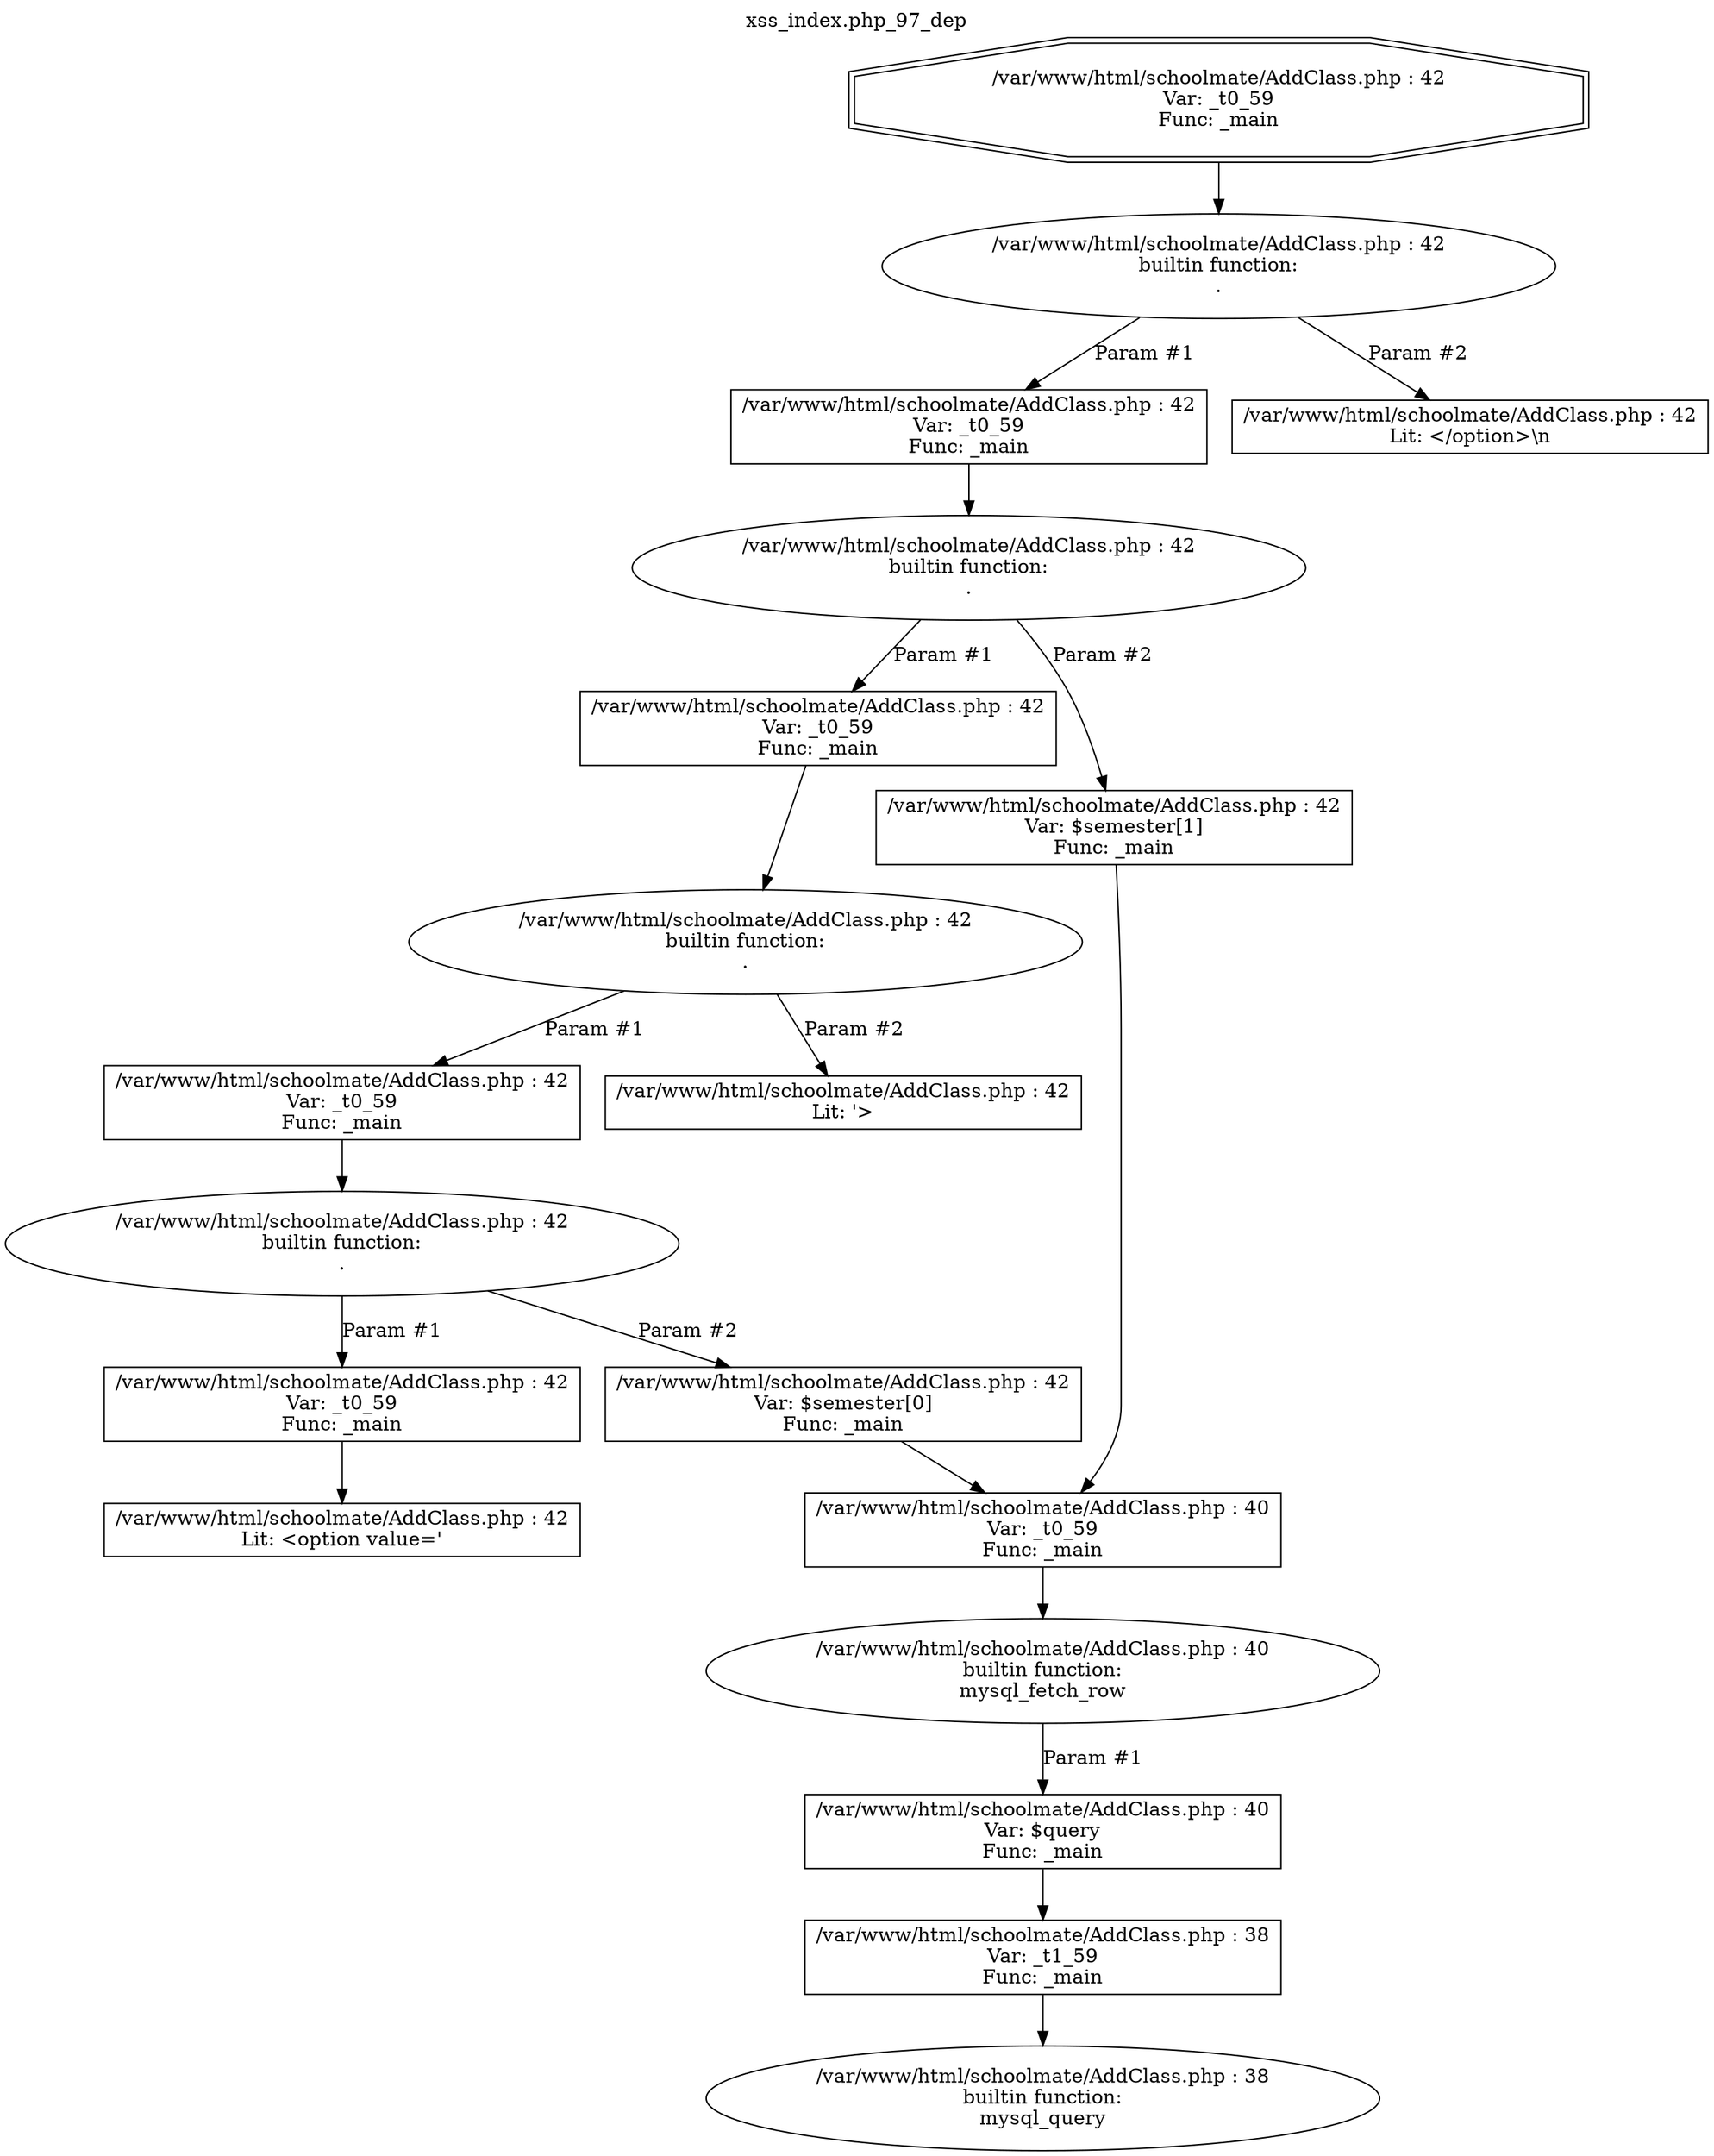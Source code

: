 digraph cfg {
  label="xss_index.php_97_dep";
  labelloc=t;
  n1 [shape=doubleoctagon, label="/var/www/html/schoolmate/AddClass.php : 42\nVar: _t0_59\nFunc: _main\n"];
  n2 [shape=ellipse, label="/var/www/html/schoolmate/AddClass.php : 42\nbuiltin function:\n.\n"];
  n3 [shape=box, label="/var/www/html/schoolmate/AddClass.php : 42\nVar: _t0_59\nFunc: _main\n"];
  n4 [shape=ellipse, label="/var/www/html/schoolmate/AddClass.php : 42\nbuiltin function:\n.\n"];
  n5 [shape=box, label="/var/www/html/schoolmate/AddClass.php : 42\nVar: _t0_59\nFunc: _main\n"];
  n6 [shape=ellipse, label="/var/www/html/schoolmate/AddClass.php : 42\nbuiltin function:\n.\n"];
  n7 [shape=box, label="/var/www/html/schoolmate/AddClass.php : 42\nVar: _t0_59\nFunc: _main\n"];
  n8 [shape=ellipse, label="/var/www/html/schoolmate/AddClass.php : 42\nbuiltin function:\n.\n"];
  n9 [shape=box, label="/var/www/html/schoolmate/AddClass.php : 42\nVar: _t0_59\nFunc: _main\n"];
  n10 [shape=box, label="/var/www/html/schoolmate/AddClass.php : 42\nLit: <option value='\n"];
  n11 [shape=box, label="/var/www/html/schoolmate/AddClass.php : 42\nVar: $semester[0]\nFunc: _main\n"];
  n12 [shape=box, label="/var/www/html/schoolmate/AddClass.php : 40\nVar: _t0_59\nFunc: _main\n"];
  n13 [shape=ellipse, label="/var/www/html/schoolmate/AddClass.php : 40\nbuiltin function:\nmysql_fetch_row\n"];
  n14 [shape=box, label="/var/www/html/schoolmate/AddClass.php : 40\nVar: $query\nFunc: _main\n"];
  n15 [shape=box, label="/var/www/html/schoolmate/AddClass.php : 38\nVar: _t1_59\nFunc: _main\n"];
  n16 [shape=ellipse, label="/var/www/html/schoolmate/AddClass.php : 38\nbuiltin function:\nmysql_query\n"];
  n17 [shape=box, label="/var/www/html/schoolmate/AddClass.php : 42\nLit: '>\n"];
  n18 [shape=box, label="/var/www/html/schoolmate/AddClass.php : 42\nVar: $semester[1]\nFunc: _main\n"];
  n19 [shape=box, label="/var/www/html/schoolmate/AddClass.php : 42\nLit: </option>\\n\n"];
  n1 -> n2;
  n3 -> n4;
  n5 -> n6;
  n7 -> n8;
  n9 -> n10;
  n8 -> n9[label="Param #1"];
  n8 -> n11[label="Param #2"];
  n12 -> n13;
  n15 -> n16;
  n14 -> n15;
  n13 -> n14[label="Param #1"];
  n11 -> n12;
  n6 -> n7[label="Param #1"];
  n6 -> n17[label="Param #2"];
  n4 -> n5[label="Param #1"];
  n4 -> n18[label="Param #2"];
  n18 -> n12;
  n2 -> n3[label="Param #1"];
  n2 -> n19[label="Param #2"];
}
